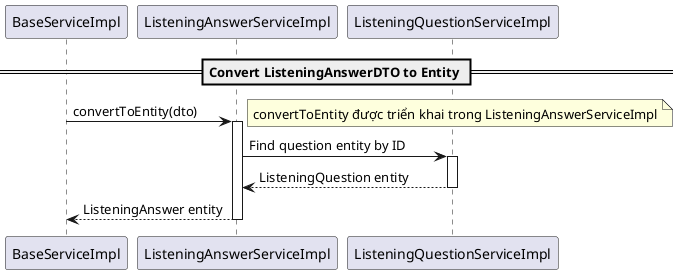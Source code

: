 @startuml ConvertToEntity

participant "BaseServiceImpl" as BSI
participant "ListeningAnswerServiceImpl" as LAS
participant "ListeningQuestionServiceImpl" as LQS

== Convert ListeningAnswerDTO to Entity ==
BSI -> LAS: convertToEntity(dto)
note right: convertToEntity được triển khai trong ListeningAnswerServiceImpl
activate LAS

LAS -> LQS: Find question entity by ID
activate LQS
LQS --> LAS: ListeningQuestion entity
deactivate LQS

LAS --> BSI: ListeningAnswer entity
deactivate LAS

@enduml
